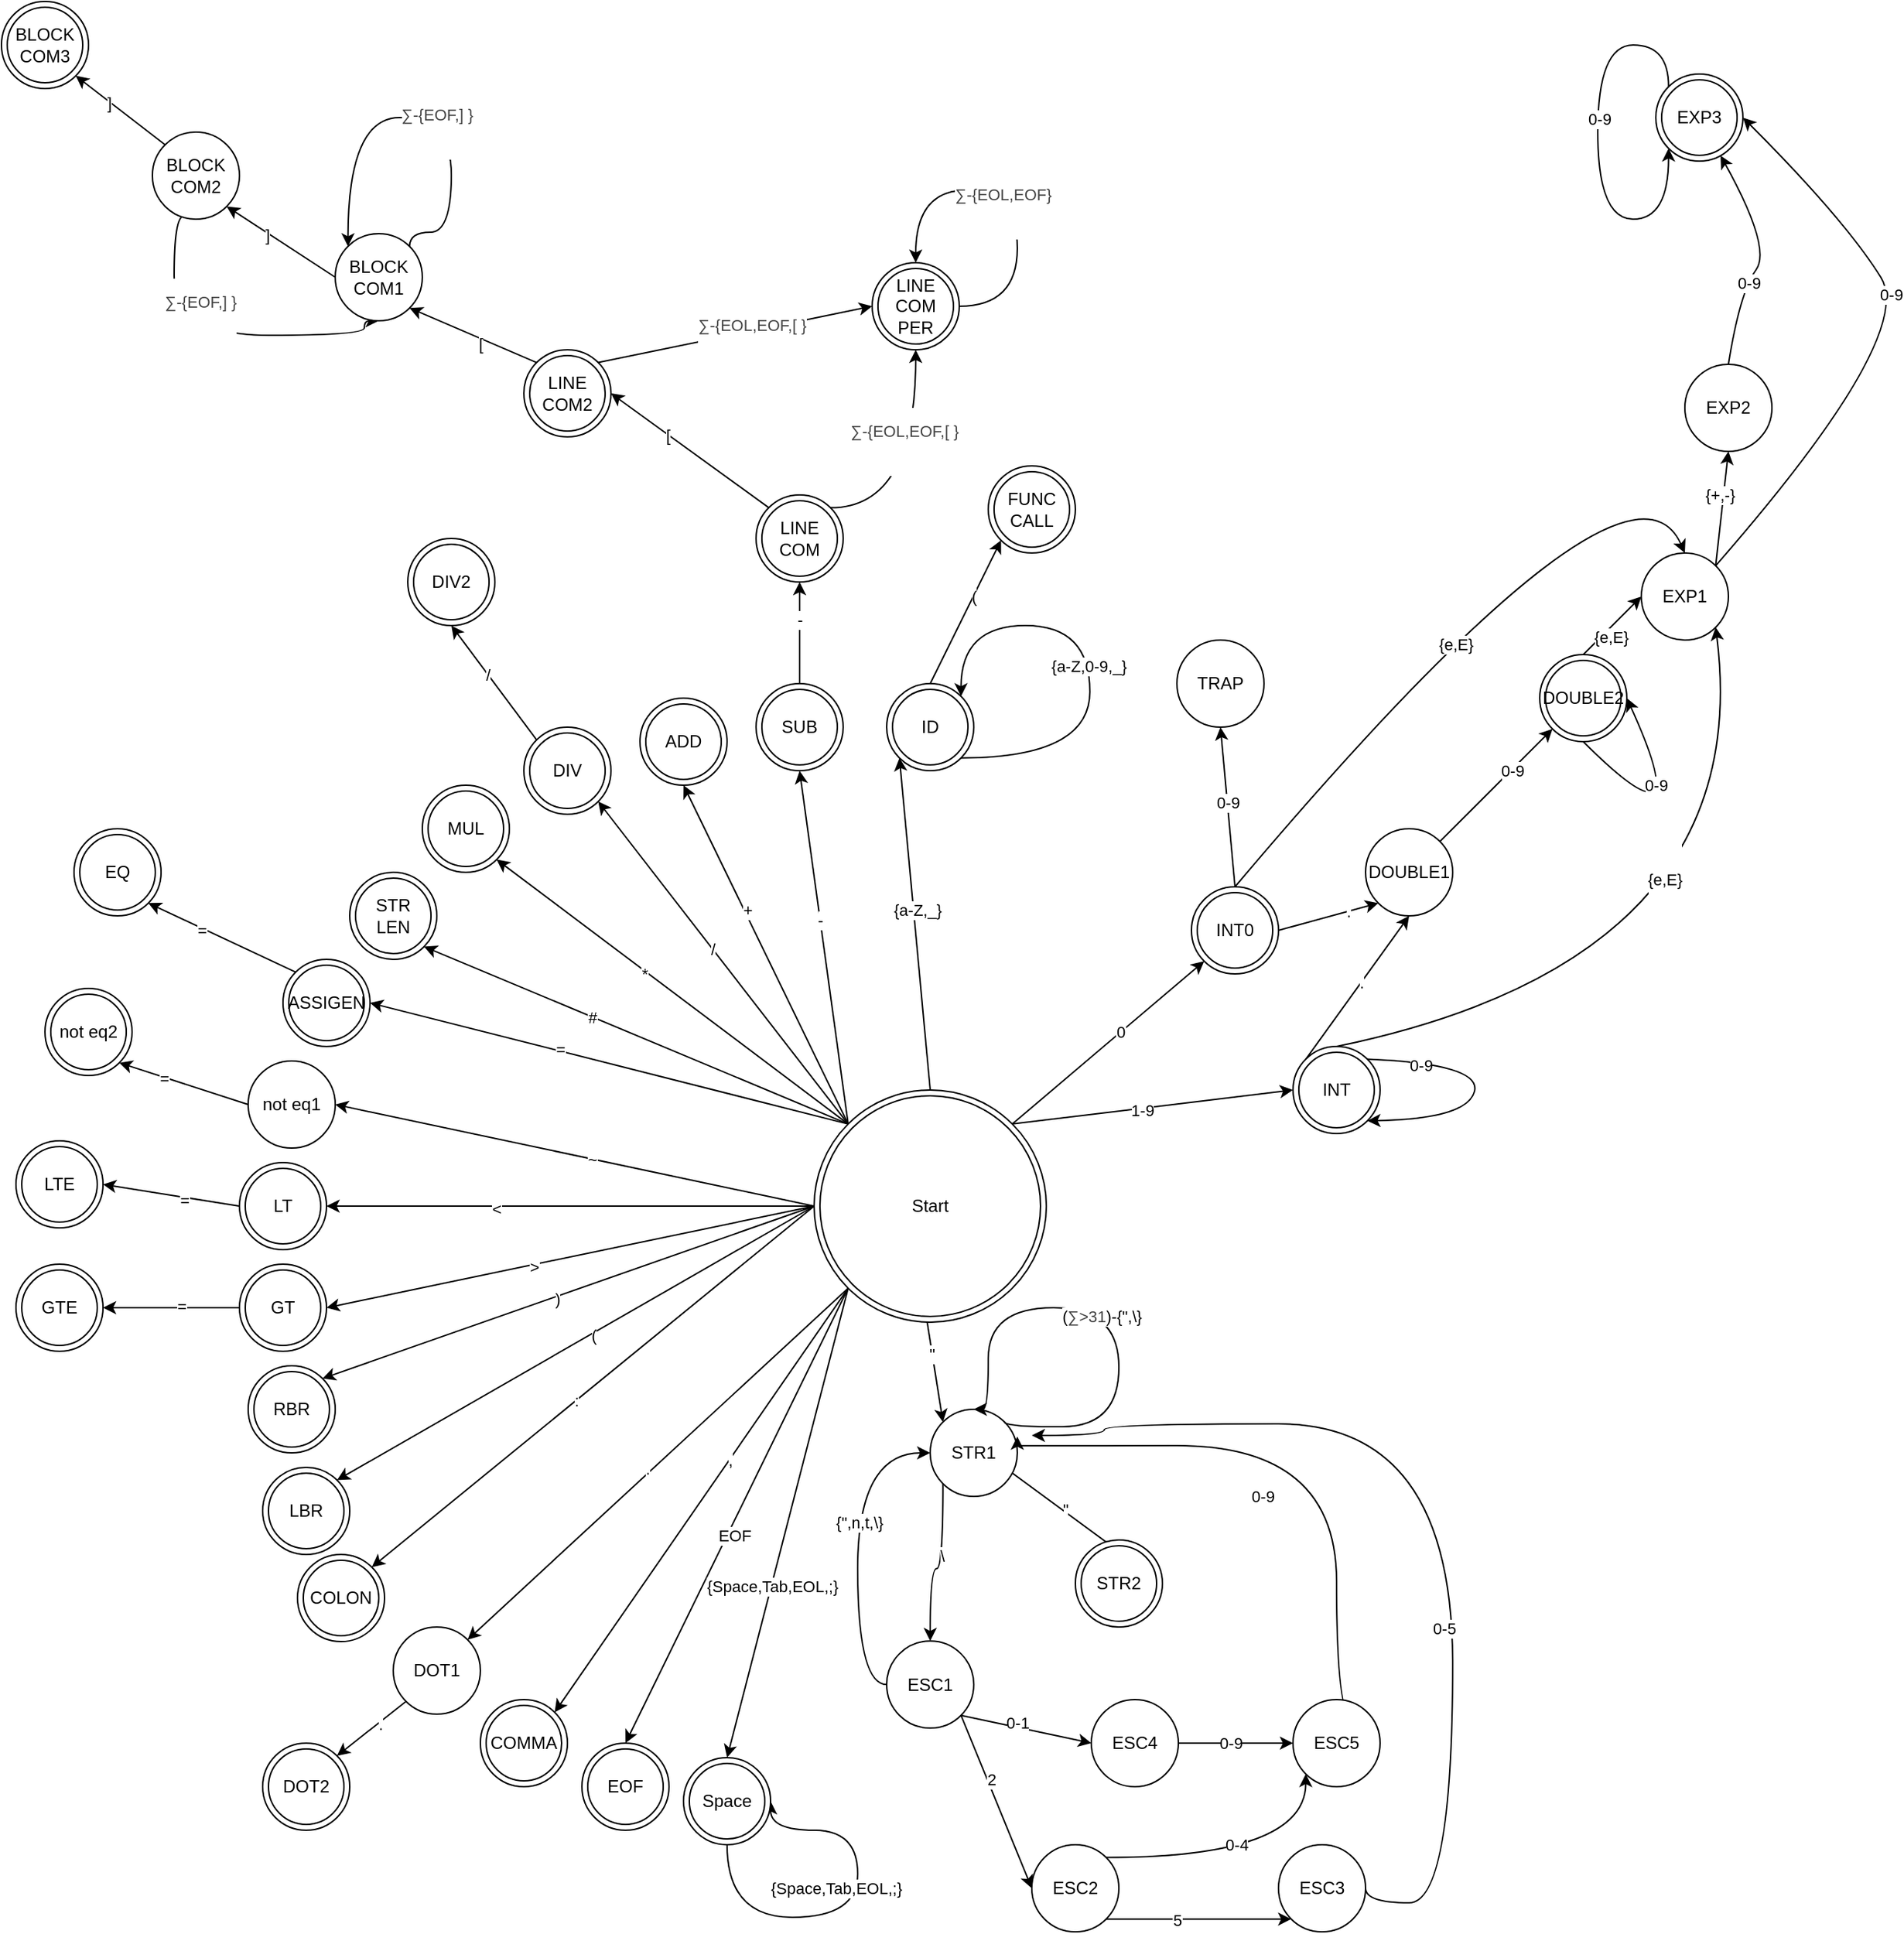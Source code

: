 <mxfile version="15.3.7" type="github">
  <diagram id="FxomKoe5t59FQyA47BVF" name="Page-1">
    <mxGraphModel dx="494" dy="1402" grid="1" gridSize="10" guides="1" tooltips="1" connect="1" arrows="1" fold="1" page="1" pageScale="1" pageWidth="827" pageHeight="1169" math="0" shadow="0">
      <root>
        <mxCell id="0" />
        <mxCell id="1" parent="0" />
        <mxCell id="e71BVfOYQuSD96jKvDS6-2" style="rounded=0;orthogonalLoop=1;jettySize=auto;html=1;exitX=0.5;exitY=0;exitDx=0;exitDy=0;entryX=0;entryY=1;entryDx=0;entryDy=0;" parent="1" source="jBU1OyLvSAGG9RMUmpyS-43" target="e71BVfOYQuSD96jKvDS6-1" edge="1">
          <mxGeometry relative="1" as="geometry" />
        </mxCell>
        <mxCell id="e71BVfOYQuSD96jKvDS6-3" value="{a-Z,_}" style="edgeLabel;html=1;align=center;verticalAlign=middle;resizable=0;points=[];" parent="e71BVfOYQuSD96jKvDS6-2" vertex="1" connectable="0">
          <mxGeometry x="0.086" y="-2" relative="1" as="geometry">
            <mxPoint as="offset" />
          </mxGeometry>
        </mxCell>
        <mxCell id="e71BVfOYQuSD96jKvDS6-8" style="rounded=0;orthogonalLoop=1;jettySize=auto;html=1;exitX=0;exitY=0;exitDx=0;exitDy=0;entryX=0.5;entryY=1;entryDx=0;entryDy=0;" parent="1" source="jBU1OyLvSAGG9RMUmpyS-43" target="e71BVfOYQuSD96jKvDS6-7" edge="1">
          <mxGeometry relative="1" as="geometry" />
        </mxCell>
        <mxCell id="e71BVfOYQuSD96jKvDS6-9" value="-" style="edgeLabel;html=1;align=center;verticalAlign=middle;resizable=0;points=[];" parent="e71BVfOYQuSD96jKvDS6-8" vertex="1" connectable="0">
          <mxGeometry x="0.151" relative="1" as="geometry">
            <mxPoint as="offset" />
          </mxGeometry>
        </mxCell>
        <mxCell id="e71BVfOYQuSD96jKvDS6-56" style="edgeStyle=none;rounded=0;orthogonalLoop=1;jettySize=auto;html=1;exitX=0;exitY=0;exitDx=0;exitDy=0;entryX=0.5;entryY=1;entryDx=0;entryDy=0;" parent="1" source="jBU1OyLvSAGG9RMUmpyS-43" target="e71BVfOYQuSD96jKvDS6-49" edge="1">
          <mxGeometry relative="1" as="geometry" />
        </mxCell>
        <mxCell id="e71BVfOYQuSD96jKvDS6-57" value="+" style="edgeLabel;html=1;align=center;verticalAlign=middle;resizable=0;points=[];" parent="e71BVfOYQuSD96jKvDS6-56" vertex="1" connectable="0">
          <mxGeometry x="0.256" y="-2" relative="1" as="geometry">
            <mxPoint as="offset" />
          </mxGeometry>
        </mxCell>
        <mxCell id="e71BVfOYQuSD96jKvDS6-58" style="edgeStyle=none;rounded=0;orthogonalLoop=1;jettySize=auto;html=1;exitX=0;exitY=0;exitDx=0;exitDy=0;entryX=1;entryY=1;entryDx=0;entryDy=0;" parent="1" source="jBU1OyLvSAGG9RMUmpyS-43" target="e71BVfOYQuSD96jKvDS6-50" edge="1">
          <mxGeometry relative="1" as="geometry" />
        </mxCell>
        <mxCell id="e71BVfOYQuSD96jKvDS6-59" value="/" style="edgeLabel;html=1;align=center;verticalAlign=middle;resizable=0;points=[];" parent="e71BVfOYQuSD96jKvDS6-58" vertex="1" connectable="0">
          <mxGeometry x="0.086" relative="1" as="geometry">
            <mxPoint as="offset" />
          </mxGeometry>
        </mxCell>
        <mxCell id="e71BVfOYQuSD96jKvDS6-60" style="edgeStyle=none;rounded=0;orthogonalLoop=1;jettySize=auto;html=1;exitX=0;exitY=0;exitDx=0;exitDy=0;entryX=1;entryY=1;entryDx=0;entryDy=0;" parent="1" source="jBU1OyLvSAGG9RMUmpyS-43" target="e71BVfOYQuSD96jKvDS6-51" edge="1">
          <mxGeometry relative="1" as="geometry" />
        </mxCell>
        <mxCell id="e71BVfOYQuSD96jKvDS6-61" value="*" style="edgeLabel;html=1;align=center;verticalAlign=middle;resizable=0;points=[];" parent="e71BVfOYQuSD96jKvDS6-60" vertex="1" connectable="0">
          <mxGeometry x="0.151" y="2" relative="1" as="geometry">
            <mxPoint as="offset" />
          </mxGeometry>
        </mxCell>
        <mxCell id="e71BVfOYQuSD96jKvDS6-62" style="edgeStyle=none;rounded=0;orthogonalLoop=1;jettySize=auto;html=1;exitX=0;exitY=0;exitDx=0;exitDy=0;entryX=1;entryY=1;entryDx=0;entryDy=0;" parent="1" source="jBU1OyLvSAGG9RMUmpyS-43" target="e71BVfOYQuSD96jKvDS6-52" edge="1">
          <mxGeometry relative="1" as="geometry" />
        </mxCell>
        <mxCell id="e71BVfOYQuSD96jKvDS6-65" value="&lt;span style=&quot;color: rgba(0 , 0 , 0 , 0) ; font-family: monospace ; font-size: 0px ; background-color: rgb(248 , 249 , 250)&quot;&gt;%3CmxGraphModel%3E%3Croot%3E%3CmxCell%20id%3D%220%22%2F%3E%3CmxCell%20id%3D%221%22%20parent%3D%220%22%2F%3E%3CmxCell%20id%3D%222%22%20value%3D%22ASSIGEN%22%20style%3D%22ellipse%3Bshape%3DdoubleEllipse%3BwhiteSpace%3Dwrap%3Bhtml%3D1%3B%22%20vertex%3D%221%22%20parent%3D%221%22%3E%3CmxGeometry%20x%3D%22384%22%20y%3D%22430%22%20width%3D%2260%22%20height%3D%2260%22%20as%3D%22geometry%22%2F%3E%3C%2FmxCell%3E%3C%2Froot%3E%3C%2FmxGraphModel%3E&lt;/span&gt;" style="edgeLabel;html=1;align=center;verticalAlign=middle;resizable=0;points=[];" parent="e71BVfOYQuSD96jKvDS6-62" vertex="1" connectable="0">
          <mxGeometry x="0.112" y="1" relative="1" as="geometry">
            <mxPoint as="offset" />
          </mxGeometry>
        </mxCell>
        <mxCell id="e71BVfOYQuSD96jKvDS6-66" value="#" style="edgeLabel;html=1;align=center;verticalAlign=middle;resizable=0;points=[];" parent="e71BVfOYQuSD96jKvDS6-62" vertex="1" connectable="0">
          <mxGeometry x="0.207" relative="1" as="geometry">
            <mxPoint as="offset" />
          </mxGeometry>
        </mxCell>
        <mxCell id="e71BVfOYQuSD96jKvDS6-67" style="edgeStyle=none;rounded=0;orthogonalLoop=1;jettySize=auto;html=1;exitX=0;exitY=0;exitDx=0;exitDy=0;entryX=1;entryY=0.5;entryDx=0;entryDy=0;" parent="1" source="jBU1OyLvSAGG9RMUmpyS-43" target="e71BVfOYQuSD96jKvDS6-53" edge="1">
          <mxGeometry relative="1" as="geometry" />
        </mxCell>
        <mxCell id="e71BVfOYQuSD96jKvDS6-68" value="=" style="edgeLabel;html=1;align=center;verticalAlign=middle;resizable=0;points=[];" parent="e71BVfOYQuSD96jKvDS6-67" vertex="1" connectable="0">
          <mxGeometry x="0.207" y="-1" relative="1" as="geometry">
            <mxPoint as="offset" />
          </mxGeometry>
        </mxCell>
        <mxCell id="e71BVfOYQuSD96jKvDS6-73" style="edgeStyle=none;rounded=0;orthogonalLoop=1;jettySize=auto;html=1;exitX=0;exitY=0.5;exitDx=0;exitDy=0;entryX=1;entryY=0.5;entryDx=0;entryDy=0;" parent="1" source="jBU1OyLvSAGG9RMUmpyS-43" target="e71BVfOYQuSD96jKvDS6-72" edge="1">
          <mxGeometry relative="1" as="geometry" />
        </mxCell>
        <mxCell id="e71BVfOYQuSD96jKvDS6-78" value="~" style="edgeLabel;html=1;align=center;verticalAlign=middle;resizable=0;points=[];" parent="e71BVfOYQuSD96jKvDS6-73" vertex="1" connectable="0">
          <mxGeometry x="-0.069" relative="1" as="geometry">
            <mxPoint as="offset" />
          </mxGeometry>
        </mxCell>
        <mxCell id="e71BVfOYQuSD96jKvDS6-80" style="edgeStyle=none;rounded=0;orthogonalLoop=1;jettySize=auto;html=1;exitX=0;exitY=0.5;exitDx=0;exitDy=0;entryX=1;entryY=0.5;entryDx=0;entryDy=0;" parent="1" source="jBU1OyLvSAGG9RMUmpyS-43" target="e71BVfOYQuSD96jKvDS6-79" edge="1">
          <mxGeometry relative="1" as="geometry" />
        </mxCell>
        <mxCell id="e71BVfOYQuSD96jKvDS6-81" value="&amp;lt;" style="edgeLabel;html=1;align=center;verticalAlign=middle;resizable=0;points=[];" parent="e71BVfOYQuSD96jKvDS6-80" vertex="1" connectable="0">
          <mxGeometry x="0.305" y="2" relative="1" as="geometry">
            <mxPoint as="offset" />
          </mxGeometry>
        </mxCell>
        <mxCell id="e71BVfOYQuSD96jKvDS6-83" style="edgeStyle=none;rounded=0;orthogonalLoop=1;jettySize=auto;html=1;exitX=0;exitY=0.5;exitDx=0;exitDy=0;entryX=1;entryY=0.5;entryDx=0;entryDy=0;" parent="1" source="jBU1OyLvSAGG9RMUmpyS-43" target="e71BVfOYQuSD96jKvDS6-82" edge="1">
          <mxGeometry relative="1" as="geometry" />
        </mxCell>
        <mxCell id="e71BVfOYQuSD96jKvDS6-84" value="&amp;gt;" style="edgeLabel;html=1;align=center;verticalAlign=middle;resizable=0;points=[];" parent="e71BVfOYQuSD96jKvDS6-83" vertex="1" connectable="0">
          <mxGeometry x="0.15" y="1" relative="1" as="geometry">
            <mxPoint as="offset" />
          </mxGeometry>
        </mxCell>
        <mxCell id="e71BVfOYQuSD96jKvDS6-100" style="edgeStyle=none;rounded=0;orthogonalLoop=1;jettySize=auto;html=1;exitX=0;exitY=0.5;exitDx=0;exitDy=0;entryX=1;entryY=0;entryDx=0;entryDy=0;" parent="1" source="jBU1OyLvSAGG9RMUmpyS-43" target="e71BVfOYQuSD96jKvDS6-97" edge="1">
          <mxGeometry relative="1" as="geometry" />
        </mxCell>
        <mxCell id="e71BVfOYQuSD96jKvDS6-101" value=")" style="edgeLabel;html=1;align=center;verticalAlign=middle;resizable=0;points=[];" parent="e71BVfOYQuSD96jKvDS6-100" vertex="1" connectable="0">
          <mxGeometry x="0.049" y="1" relative="1" as="geometry">
            <mxPoint as="offset" />
          </mxGeometry>
        </mxCell>
        <mxCell id="e71BVfOYQuSD96jKvDS6-102" style="edgeStyle=none;rounded=0;orthogonalLoop=1;jettySize=auto;html=1;exitX=0;exitY=0.5;exitDx=0;exitDy=0;entryX=1;entryY=0;entryDx=0;entryDy=0;" parent="1" source="jBU1OyLvSAGG9RMUmpyS-43" target="e71BVfOYQuSD96jKvDS6-96" edge="1">
          <mxGeometry relative="1" as="geometry" />
        </mxCell>
        <mxCell id="e71BVfOYQuSD96jKvDS6-103" value="(" style="edgeLabel;html=1;align=center;verticalAlign=middle;resizable=0;points=[];" parent="e71BVfOYQuSD96jKvDS6-102" vertex="1" connectable="0">
          <mxGeometry x="-0.072" y="1" relative="1" as="geometry">
            <mxPoint as="offset" />
          </mxGeometry>
        </mxCell>
        <mxCell id="e71BVfOYQuSD96jKvDS6-110" style="edgeStyle=none;rounded=0;orthogonalLoop=1;jettySize=auto;html=1;exitX=0;exitY=0.5;exitDx=0;exitDy=0;entryX=1;entryY=0;entryDx=0;entryDy=0;" parent="1" source="jBU1OyLvSAGG9RMUmpyS-43" target="e71BVfOYQuSD96jKvDS6-109" edge="1">
          <mxGeometry relative="1" as="geometry" />
        </mxCell>
        <mxCell id="e71BVfOYQuSD96jKvDS6-111" value=":" style="edgeLabel;html=1;align=center;verticalAlign=middle;resizable=0;points=[];" parent="e71BVfOYQuSD96jKvDS6-110" vertex="1" connectable="0">
          <mxGeometry x="0.074" relative="1" as="geometry">
            <mxPoint as="offset" />
          </mxGeometry>
        </mxCell>
        <mxCell id="e71BVfOYQuSD96jKvDS6-113" style="edgeStyle=none;rounded=0;orthogonalLoop=1;jettySize=auto;html=1;exitX=0;exitY=1;exitDx=0;exitDy=0;entryX=1;entryY=0;entryDx=0;entryDy=0;" parent="1" source="jBU1OyLvSAGG9RMUmpyS-43" target="e71BVfOYQuSD96jKvDS6-112" edge="1">
          <mxGeometry relative="1" as="geometry" />
        </mxCell>
        <mxCell id="e71BVfOYQuSD96jKvDS6-114" value="," style="edgeLabel;html=1;align=center;verticalAlign=middle;resizable=0;points=[];" parent="e71BVfOYQuSD96jKvDS6-113" vertex="1" connectable="0">
          <mxGeometry x="-0.191" relative="1" as="geometry">
            <mxPoint as="offset" />
          </mxGeometry>
        </mxCell>
        <mxCell id="e71BVfOYQuSD96jKvDS6-118" style="edgeStyle=none;rounded=0;orthogonalLoop=1;jettySize=auto;html=1;exitX=0;exitY=1;exitDx=0;exitDy=0;entryX=0.5;entryY=0;entryDx=0;entryDy=0;" parent="1" source="jBU1OyLvSAGG9RMUmpyS-43" target="e71BVfOYQuSD96jKvDS6-116" edge="1">
          <mxGeometry relative="1" as="geometry" />
        </mxCell>
        <mxCell id="e71BVfOYQuSD96jKvDS6-120" value="EOF" style="edgeLabel;html=1;align=center;verticalAlign=middle;resizable=0;points=[];" parent="e71BVfOYQuSD96jKvDS6-118" vertex="1" connectable="0">
          <mxGeometry x="0.072" y="4" relative="1" as="geometry">
            <mxPoint as="offset" />
          </mxGeometry>
        </mxCell>
        <mxCell id="e71BVfOYQuSD96jKvDS6-124" style="edgeStyle=none;rounded=0;orthogonalLoop=1;jettySize=auto;html=1;exitX=0;exitY=1;exitDx=0;exitDy=0;entryX=0.5;entryY=0;entryDx=0;entryDy=0;" parent="1" source="jBU1OyLvSAGG9RMUmpyS-43" target="e71BVfOYQuSD96jKvDS6-123" edge="1">
          <mxGeometry relative="1" as="geometry" />
        </mxCell>
        <mxCell id="e71BVfOYQuSD96jKvDS6-126" value="{Space,Tab,EOL,;}" style="edgeLabel;html=1;align=center;verticalAlign=middle;resizable=0;points=[];" parent="e71BVfOYQuSD96jKvDS6-124" vertex="1" connectable="0">
          <mxGeometry x="0.266" relative="1" as="geometry">
            <mxPoint as="offset" />
          </mxGeometry>
        </mxCell>
        <mxCell id="e71BVfOYQuSD96jKvDS6-146" style="edgeStyle=none;rounded=0;orthogonalLoop=1;jettySize=auto;html=1;exitX=0.483;exitY=0.975;exitDx=0;exitDy=0;entryX=0;entryY=0;entryDx=0;entryDy=0;exitPerimeter=0;" parent="1" source="jBU1OyLvSAGG9RMUmpyS-43" target="e71BVfOYQuSD96jKvDS6-133" edge="1">
          <mxGeometry relative="1" as="geometry" />
        </mxCell>
        <mxCell id="e71BVfOYQuSD96jKvDS6-147" value="&quot;" style="edgeLabel;html=1;align=center;verticalAlign=middle;resizable=0;points=[];" parent="e71BVfOYQuSD96jKvDS6-146" vertex="1" connectable="0">
          <mxGeometry x="-0.289" y="-1" relative="1" as="geometry">
            <mxPoint as="offset" />
          </mxGeometry>
        </mxCell>
        <mxCell id="e71BVfOYQuSD96jKvDS6-240" style="rounded=0;orthogonalLoop=1;jettySize=auto;html=1;exitX=1;exitY=0;exitDx=0;exitDy=0;entryX=0;entryY=1;entryDx=0;entryDy=0;" parent="1" source="jBU1OyLvSAGG9RMUmpyS-43" target="e71BVfOYQuSD96jKvDS6-236" edge="1">
          <mxGeometry relative="1" as="geometry" />
        </mxCell>
        <mxCell id="e71BVfOYQuSD96jKvDS6-241" value="0" style="edgeLabel;html=1;align=center;verticalAlign=middle;resizable=0;points=[];" parent="e71BVfOYQuSD96jKvDS6-240" vertex="1" connectable="0">
          <mxGeometry x="0.036" y="-22" relative="1" as="geometry">
            <mxPoint x="-9" y="-22" as="offset" />
          </mxGeometry>
        </mxCell>
        <mxCell id="e71BVfOYQuSD96jKvDS6-242" style="rounded=0;orthogonalLoop=1;jettySize=auto;html=1;exitX=1;exitY=0;exitDx=0;exitDy=0;entryX=0;entryY=0.5;entryDx=0;entryDy=0;" parent="1" source="jBU1OyLvSAGG9RMUmpyS-43" target="e71BVfOYQuSD96jKvDS6-210" edge="1">
          <mxGeometry relative="1" as="geometry" />
        </mxCell>
        <mxCell id="e71BVfOYQuSD96jKvDS6-243" value="1-9" style="edgeLabel;html=1;align=center;verticalAlign=middle;resizable=0;points=[];" parent="e71BVfOYQuSD96jKvDS6-242" vertex="1" connectable="0">
          <mxGeometry x="-0.081" y="-1" relative="1" as="geometry">
            <mxPoint as="offset" />
          </mxGeometry>
        </mxCell>
        <mxCell id="kAHXj2-7gjL9WCIgrVYt-5" style="rounded=0;orthogonalLoop=1;jettySize=auto;html=1;exitX=0;exitY=1;exitDx=0;exitDy=0;entryX=1;entryY=0;entryDx=0;entryDy=0;" parent="1" source="jBU1OyLvSAGG9RMUmpyS-43" target="kAHXj2-7gjL9WCIgrVYt-4" edge="1">
          <mxGeometry relative="1" as="geometry" />
        </mxCell>
        <mxCell id="kAHXj2-7gjL9WCIgrVYt-7" value="." style="edgeLabel;html=1;align=center;verticalAlign=middle;resizable=0;points=[];" parent="kAHXj2-7gjL9WCIgrVYt-5" vertex="1" connectable="0">
          <mxGeometry x="0.039" y="-2" relative="1" as="geometry">
            <mxPoint x="-1" as="offset" />
          </mxGeometry>
        </mxCell>
        <mxCell id="jBU1OyLvSAGG9RMUmpyS-43" value="Start" style="ellipse;shape=doubleEllipse;whiteSpace=wrap;html=1;" parent="1" vertex="1">
          <mxGeometry x="750" y="520" width="160" height="160" as="geometry" />
        </mxCell>
        <mxCell id="hvZpo-jn7CI7MVkwTZWX-2" style="rounded=0;orthogonalLoop=1;jettySize=auto;html=1;exitX=0.5;exitY=0;exitDx=0;exitDy=0;entryX=0;entryY=1;entryDx=0;entryDy=0;" edge="1" parent="1" source="e71BVfOYQuSD96jKvDS6-1" target="hvZpo-jn7CI7MVkwTZWX-1">
          <mxGeometry relative="1" as="geometry" />
        </mxCell>
        <mxCell id="hvZpo-jn7CI7MVkwTZWX-3" value="(" style="edgeLabel;html=1;align=center;verticalAlign=middle;resizable=0;points=[];" vertex="1" connectable="0" parent="hvZpo-jn7CI7MVkwTZWX-2">
          <mxGeometry x="0.259" y="4" relative="1" as="geometry">
            <mxPoint x="3" y="4" as="offset" />
          </mxGeometry>
        </mxCell>
        <mxCell id="e71BVfOYQuSD96jKvDS6-1" value="ID" style="ellipse;shape=doubleEllipse;whiteSpace=wrap;html=1;" parent="1" vertex="1">
          <mxGeometry x="800" y="240" width="60" height="60" as="geometry" />
        </mxCell>
        <mxCell id="e71BVfOYQuSD96jKvDS6-4" style="edgeStyle=orthogonalEdgeStyle;rounded=0;orthogonalLoop=1;jettySize=auto;html=1;exitX=1;exitY=1;exitDx=0;exitDy=0;entryX=1;entryY=0;entryDx=0;entryDy=0;curved=1;" parent="1" source="e71BVfOYQuSD96jKvDS6-1" target="e71BVfOYQuSD96jKvDS6-1" edge="1">
          <mxGeometry relative="1" as="geometry">
            <Array as="points">
              <mxPoint x="940" y="291" />
              <mxPoint x="940" y="200" />
              <mxPoint x="851" y="200" />
            </Array>
          </mxGeometry>
        </mxCell>
        <mxCell id="e71BVfOYQuSD96jKvDS6-5" value="{a-Z,0-9,_}" style="edgeLabel;html=1;align=center;verticalAlign=middle;resizable=0;points=[];" parent="e71BVfOYQuSD96jKvDS6-4" vertex="1" connectable="0">
          <mxGeometry x="0.075" y="1" relative="1" as="geometry">
            <mxPoint y="18" as="offset" />
          </mxGeometry>
        </mxCell>
        <mxCell id="e71BVfOYQuSD96jKvDS6-11" style="edgeStyle=none;rounded=0;orthogonalLoop=1;jettySize=auto;html=1;exitX=0.5;exitY=0;exitDx=0;exitDy=0;entryX=0.5;entryY=1;entryDx=0;entryDy=0;" parent="1" source="e71BVfOYQuSD96jKvDS6-7" target="e71BVfOYQuSD96jKvDS6-10" edge="1">
          <mxGeometry relative="1" as="geometry" />
        </mxCell>
        <mxCell id="e71BVfOYQuSD96jKvDS6-14" value="-" style="edgeLabel;html=1;align=center;verticalAlign=middle;resizable=0;points=[];" parent="e71BVfOYQuSD96jKvDS6-11" vertex="1" connectable="0">
          <mxGeometry x="0.255" relative="1" as="geometry">
            <mxPoint as="offset" />
          </mxGeometry>
        </mxCell>
        <mxCell id="e71BVfOYQuSD96jKvDS6-7" value="SUB" style="ellipse;shape=doubleEllipse;whiteSpace=wrap;html=1;" parent="1" vertex="1">
          <mxGeometry x="710" y="240" width="60" height="60" as="geometry" />
        </mxCell>
        <mxCell id="e71BVfOYQuSD96jKvDS6-18" style="rounded=0;orthogonalLoop=1;jettySize=auto;html=1;exitX=0;exitY=0;exitDx=0;exitDy=0;entryX=1;entryY=0.5;entryDx=0;entryDy=0;" parent="1" source="e71BVfOYQuSD96jKvDS6-10" target="e71BVfOYQuSD96jKvDS6-17" edge="1">
          <mxGeometry relative="1" as="geometry" />
        </mxCell>
        <mxCell id="e71BVfOYQuSD96jKvDS6-19" value="[" style="edgeLabel;html=1;align=center;verticalAlign=middle;resizable=0;points=[];" parent="e71BVfOYQuSD96jKvDS6-18" vertex="1" connectable="0">
          <mxGeometry x="0.277" relative="1" as="geometry">
            <mxPoint as="offset" />
          </mxGeometry>
        </mxCell>
        <mxCell id="e71BVfOYQuSD96jKvDS6-23" style="edgeStyle=orthogonalEdgeStyle;curved=1;rounded=0;orthogonalLoop=1;jettySize=auto;html=1;exitX=1;exitY=0;exitDx=0;exitDy=0;entryX=0.5;entryY=1;entryDx=0;entryDy=0;" parent="1" source="e71BVfOYQuSD96jKvDS6-10" target="e71BVfOYQuSD96jKvDS6-22" edge="1">
          <mxGeometry relative="1" as="geometry" />
        </mxCell>
        <mxCell id="e71BVfOYQuSD96jKvDS6-24" value="&lt;h1 class=&quot;entry-title&quot; style=&quot;margin: 0px 0px 20px ; padding: 0px ; border: 0px ; vertical-align: baseline ; clear: both ; line-height: 1.2 ; font-weight: normal ; color: rgb(68 , 68 , 68) ; font-family: &amp;#34;ubuntu&amp;#34; , &amp;#34;helvetica&amp;#34; , &amp;#34;arial&amp;#34; , sans-serif&quot;&gt;&lt;font style=&quot;font-size: 11px&quot;&gt;∑&lt;/font&gt;&lt;font style=&quot;font-size: 11px&quot;&gt;-{EOL,EOF,[ }&lt;/font&gt;&lt;/h1&gt;" style="edgeLabel;html=1;align=center;verticalAlign=middle;resizable=0;points=[];" parent="e71BVfOYQuSD96jKvDS6-23" vertex="1" connectable="0">
          <mxGeometry x="0.253" y="8" relative="1" as="geometry">
            <mxPoint as="offset" />
          </mxGeometry>
        </mxCell>
        <mxCell id="e71BVfOYQuSD96jKvDS6-10" value="LINE COM" style="ellipse;shape=doubleEllipse;whiteSpace=wrap;html=1;" parent="1" vertex="1">
          <mxGeometry x="710" y="110" width="60" height="60" as="geometry" />
        </mxCell>
        <mxCell id="e71BVfOYQuSD96jKvDS6-25" style="rounded=0;orthogonalLoop=1;jettySize=auto;html=1;exitX=1;exitY=0;exitDx=0;exitDy=0;entryX=0;entryY=0.5;entryDx=0;entryDy=0;" parent="1" source="e71BVfOYQuSD96jKvDS6-17" target="e71BVfOYQuSD96jKvDS6-22" edge="1">
          <mxGeometry relative="1" as="geometry" />
        </mxCell>
        <mxCell id="e71BVfOYQuSD96jKvDS6-26" value="&lt;h1 class=&quot;entry-title&quot; style=&quot;margin: 0px 0px 20px ; padding: 0px ; border: 0px ; vertical-align: baseline ; clear: both ; line-height: 1.2 ; font-weight: normal ; color: rgb(68 , 68 , 68) ; font-family: &amp;#34;ubuntu&amp;#34; , &amp;#34;helvetica&amp;#34; , &amp;#34;arial&amp;#34; , sans-serif&quot;&gt;&lt;font style=&quot;font-size: 11px&quot;&gt;∑&lt;/font&gt;&lt;font style=&quot;font-size: 11px&quot;&gt;-{EOL,EOF,[ }&lt;/font&gt;&lt;/h1&gt;" style="edgeLabel;html=1;align=center;verticalAlign=middle;resizable=0;points=[];" parent="e71BVfOYQuSD96jKvDS6-25" vertex="1" connectable="0">
          <mxGeometry x="0.108" y="-3" relative="1" as="geometry">
            <mxPoint as="offset" />
          </mxGeometry>
        </mxCell>
        <mxCell id="e71BVfOYQuSD96jKvDS6-28" style="edgeStyle=none;rounded=0;orthogonalLoop=1;jettySize=auto;html=1;exitX=0;exitY=0;exitDx=0;exitDy=0;entryX=1;entryY=1;entryDx=0;entryDy=0;" parent="1" source="e71BVfOYQuSD96jKvDS6-17" target="UV5aUljPE8pSsq1cNO7C-2" edge="1">
          <mxGeometry relative="1" as="geometry">
            <mxPoint x="471.213" y="-28.787" as="targetPoint" />
          </mxGeometry>
        </mxCell>
        <mxCell id="e71BVfOYQuSD96jKvDS6-29" value="[" style="edgeLabel;html=1;align=center;verticalAlign=middle;resizable=0;points=[];" parent="e71BVfOYQuSD96jKvDS6-28" vertex="1" connectable="0">
          <mxGeometry x="0.23" y="-2" relative="1" as="geometry">
            <mxPoint x="14" y="12" as="offset" />
          </mxGeometry>
        </mxCell>
        <mxCell id="e71BVfOYQuSD96jKvDS6-17" value="LINE COM2" style="ellipse;shape=doubleEllipse;whiteSpace=wrap;html=1;" parent="1" vertex="1">
          <mxGeometry x="550" y="10" width="60" height="60" as="geometry" />
        </mxCell>
        <mxCell id="e71BVfOYQuSD96jKvDS6-22" value="LINE COM PER" style="ellipse;shape=doubleEllipse;whiteSpace=wrap;html=1;" parent="1" vertex="1">
          <mxGeometry x="790" y="-50" width="60" height="60" as="geometry" />
        </mxCell>
        <mxCell id="e71BVfOYQuSD96jKvDS6-38" style="rounded=0;orthogonalLoop=1;jettySize=auto;html=1;exitX=0;exitY=0.5;exitDx=0;exitDy=0;entryX=1;entryY=1;entryDx=0;entryDy=0;" parent="1" source="UV5aUljPE8pSsq1cNO7C-2" target="qqY-eNgAUB37blF3k9b--1" edge="1">
          <mxGeometry relative="1" as="geometry">
            <mxPoint x="420" y="-50" as="sourcePoint" />
            <mxPoint x="351.213" y="-88.787" as="targetPoint" />
          </mxGeometry>
        </mxCell>
        <mxCell id="e71BVfOYQuSD96jKvDS6-45" value="]" style="edgeLabel;html=1;align=center;verticalAlign=middle;resizable=0;points=[];" parent="e71BVfOYQuSD96jKvDS6-38" vertex="1" connectable="0">
          <mxGeometry x="0.244" y="1" relative="1" as="geometry">
            <mxPoint as="offset" />
          </mxGeometry>
        </mxCell>
        <mxCell id="e71BVfOYQuSD96jKvDS6-30" style="edgeStyle=orthogonalEdgeStyle;rounded=0;orthogonalLoop=1;jettySize=auto;html=1;exitX=1;exitY=0.5;exitDx=0;exitDy=0;entryX=0.5;entryY=0;entryDx=0;entryDy=0;curved=1;" parent="1" source="e71BVfOYQuSD96jKvDS6-22" target="e71BVfOYQuSD96jKvDS6-22" edge="1">
          <mxGeometry relative="1" as="geometry">
            <Array as="points">
              <mxPoint x="890" y="-20" />
              <mxPoint x="890" y="-100" />
              <mxPoint x="820" y="-100" />
            </Array>
          </mxGeometry>
        </mxCell>
        <mxCell id="e71BVfOYQuSD96jKvDS6-32" value="&lt;span style=&quot;color: rgba(0 , 0 , 0 , 0) ; font-family: monospace ; font-size: 0px ; background-color: rgb(248 , 249 , 250)&quot;&gt;%3CmxGraphModel%3E%3Croot%3E%3CmxCell%20id%3D%220%22%2F%3E%3CmxCell%20id%3D%221%22%20parent%3D%220%22%2F%3E%3CmxCell%20id%3D%222%22%20value%3D%22line%20coment2%22%20style%3D%22ellipse%3Bshape%3DdoubleEllipse%3BwhiteSpace%3Dwrap%3Bhtml%3D1%3B%22%20vertex%3D%221%22%20parent%3D%221%22%3E%3CmxGeometry%20x%3D%22550%22%20y%3D%2210%22%20width%3D%2260%22%20height%3D%2260%22%20as%3D%22geometry%22%2F%3E%3C%2FmxCell%3E%3C%2Froot%3E%3C%2FmxGraphModel%3E&lt;/span&gt;" style="edgeLabel;html=1;align=center;verticalAlign=middle;resizable=0;points=[];" parent="e71BVfOYQuSD96jKvDS6-30" vertex="1" connectable="0">
          <mxGeometry x="0.11" y="6" relative="1" as="geometry">
            <mxPoint as="offset" />
          </mxGeometry>
        </mxCell>
        <mxCell id="e71BVfOYQuSD96jKvDS6-33" value="&lt;h1 class=&quot;entry-title&quot; style=&quot;margin: 0px 0px 20px ; padding: 0px ; border: 0px ; vertical-align: baseline ; clear: both ; line-height: 1.2 ; font-weight: normal ; color: rgb(68 , 68 , 68) ; font-family: &amp;#34;ubuntu&amp;#34; , &amp;#34;helvetica&amp;#34; , &amp;#34;arial&amp;#34; , sans-serif&quot;&gt;&lt;font style=&quot;font-size: 11px&quot;&gt;∑&lt;/font&gt;&lt;font style=&quot;font-size: 11px&quot;&gt;-{EOL,EOF}&lt;/font&gt;&lt;/h1&gt;" style="edgeLabel;html=1;align=center;verticalAlign=middle;resizable=0;points=[];" parent="e71BVfOYQuSD96jKvDS6-30" vertex="1" connectable="0">
          <mxGeometry x="0.178" y="2" relative="1" as="geometry">
            <mxPoint x="11" y="8" as="offset" />
          </mxGeometry>
        </mxCell>
        <mxCell id="e71BVfOYQuSD96jKvDS6-34" style="edgeStyle=orthogonalEdgeStyle;curved=1;rounded=0;orthogonalLoop=1;jettySize=auto;html=1;exitX=1;exitY=0;exitDx=0;exitDy=0;entryX=0;entryY=0;entryDx=0;entryDy=0;" parent="1" source="UV5aUljPE8pSsq1cNO7C-2" target="UV5aUljPE8pSsq1cNO7C-2" edge="1">
          <mxGeometry relative="1" as="geometry">
            <Array as="points">
              <mxPoint x="471" y="-71" />
              <mxPoint x="500" y="-71" />
              <mxPoint x="500" y="-150" />
              <mxPoint x="429" y="-150" />
            </Array>
            <mxPoint x="471.213" y="-71.213" as="sourcePoint" />
            <mxPoint x="428.787" y="-71.213" as="targetPoint" />
          </mxGeometry>
        </mxCell>
        <mxCell id="e71BVfOYQuSD96jKvDS6-35" value="&lt;h1 class=&quot;entry-title&quot; style=&quot;margin: 0px 0px 20px ; padding: 0px ; border: 0px ; vertical-align: baseline ; clear: both ; line-height: 1.2 ; font-weight: normal ; color: rgb(68 , 68 , 68) ; font-family: &amp;#34;ubuntu&amp;#34; , &amp;#34;helvetica&amp;#34; , &amp;#34;arial&amp;#34; , sans-serif&quot;&gt;&lt;font style=&quot;font-size: 11px&quot;&gt;∑&lt;/font&gt;&lt;font style=&quot;font-size: 11px&quot;&gt;-{EOF,] }&lt;/font&gt;&lt;/h1&gt;" style="edgeLabel;html=1;align=center;verticalAlign=middle;resizable=0;points=[];" parent="e71BVfOYQuSD96jKvDS6-34" vertex="1" connectable="0">
          <mxGeometry x="-0.082" y="5" relative="1" as="geometry">
            <mxPoint as="offset" />
          </mxGeometry>
        </mxCell>
        <mxCell id="e71BVfOYQuSD96jKvDS6-41" style="edgeStyle=orthogonalEdgeStyle;curved=1;rounded=0;orthogonalLoop=1;jettySize=auto;html=1;exitX=0.36;exitY=0.967;exitDx=0;exitDy=0;entryX=0.5;entryY=1;entryDx=0;entryDy=0;exitPerimeter=0;" parent="1" source="qqY-eNgAUB37blF3k9b--1" target="UV5aUljPE8pSsq1cNO7C-2" edge="1">
          <mxGeometry relative="1" as="geometry">
            <Array as="points">
              <mxPoint x="309" y="-82" />
              <mxPoint x="309" />
              <mxPoint x="440" />
              <mxPoint x="440" y="-10" />
            </Array>
            <mxPoint x="308.787" y="-88.787" as="sourcePoint" />
            <mxPoint x="440" y="-20" as="targetPoint" />
          </mxGeometry>
        </mxCell>
        <mxCell id="e71BVfOYQuSD96jKvDS6-44" value="&lt;h1 class=&quot;entry-title&quot; style=&quot;margin: 0px 0px 20px ; padding: 0px ; border: 0px ; vertical-align: baseline ; clear: both ; line-height: 1.2 ; font-weight: normal ; color: rgb(68 , 68 , 68) ; font-family: &amp;#34;ubuntu&amp;#34; , &amp;#34;helvetica&amp;#34; , &amp;#34;arial&amp;#34; , sans-serif&quot;&gt;&lt;font style=&quot;font-size: 11px&quot;&gt;∑&lt;/font&gt;&lt;font style=&quot;font-size: 11px&quot;&gt;-{EOF,] }&lt;/font&gt;&lt;/h1&gt;" style="edgeLabel;html=1;align=center;verticalAlign=middle;resizable=0;points=[];" parent="e71BVfOYQuSD96jKvDS6-41" vertex="1" connectable="0">
          <mxGeometry x="-0.109" y="16" relative="1" as="geometry">
            <mxPoint as="offset" />
          </mxGeometry>
        </mxCell>
        <mxCell id="e71BVfOYQuSD96jKvDS6-47" style="rounded=0;orthogonalLoop=1;jettySize=auto;html=1;exitX=0;exitY=0;exitDx=0;exitDy=0;entryX=1;entryY=1;entryDx=0;entryDy=0;" parent="1" source="qqY-eNgAUB37blF3k9b--1" target="e71BVfOYQuSD96jKvDS6-46" edge="1">
          <mxGeometry relative="1" as="geometry">
            <mxPoint x="308.787" y="-131.213" as="sourcePoint" />
          </mxGeometry>
        </mxCell>
        <mxCell id="e71BVfOYQuSD96jKvDS6-48" value="]" style="edgeLabel;html=1;align=center;verticalAlign=middle;resizable=0;points=[];" parent="e71BVfOYQuSD96jKvDS6-47" vertex="1" connectable="0">
          <mxGeometry x="0.257" y="1" relative="1" as="geometry">
            <mxPoint as="offset" />
          </mxGeometry>
        </mxCell>
        <mxCell id="e71BVfOYQuSD96jKvDS6-46" value="BLOCK&lt;br&gt;COM3" style="ellipse;shape=doubleEllipse;whiteSpace=wrap;html=1;" parent="1" vertex="1">
          <mxGeometry x="190" y="-230" width="60" height="60" as="geometry" />
        </mxCell>
        <mxCell id="e71BVfOYQuSD96jKvDS6-49" value="ADD" style="ellipse;shape=doubleEllipse;whiteSpace=wrap;html=1;" parent="1" vertex="1">
          <mxGeometry x="630" y="250" width="60" height="60" as="geometry" />
        </mxCell>
        <mxCell id="e71BVfOYQuSD96jKvDS6-93" style="edgeStyle=none;rounded=0;orthogonalLoop=1;jettySize=auto;html=1;exitX=0;exitY=0;exitDx=0;exitDy=0;entryX=0.5;entryY=1;entryDx=0;entryDy=0;" parent="1" source="e71BVfOYQuSD96jKvDS6-50" target="e71BVfOYQuSD96jKvDS6-91" edge="1">
          <mxGeometry relative="1" as="geometry" />
        </mxCell>
        <mxCell id="e71BVfOYQuSD96jKvDS6-94" value="/" style="edgeLabel;html=1;align=center;verticalAlign=middle;resizable=0;points=[];" parent="e71BVfOYQuSD96jKvDS6-93" vertex="1" connectable="0">
          <mxGeometry x="0.149" relative="1" as="geometry">
            <mxPoint as="offset" />
          </mxGeometry>
        </mxCell>
        <mxCell id="e71BVfOYQuSD96jKvDS6-50" value="DIV" style="ellipse;shape=doubleEllipse;whiteSpace=wrap;html=1;" parent="1" vertex="1">
          <mxGeometry x="550" y="270" width="60" height="60" as="geometry" />
        </mxCell>
        <mxCell id="e71BVfOYQuSD96jKvDS6-51" value="MUL" style="ellipse;shape=doubleEllipse;whiteSpace=wrap;html=1;" parent="1" vertex="1">
          <mxGeometry x="480" y="310" width="60" height="60" as="geometry" />
        </mxCell>
        <mxCell id="e71BVfOYQuSD96jKvDS6-52" value="STR&lt;br&gt;LEN" style="ellipse;shape=doubleEllipse;whiteSpace=wrap;html=1;" parent="1" vertex="1">
          <mxGeometry x="430" y="370" width="60" height="60" as="geometry" />
        </mxCell>
        <mxCell id="e71BVfOYQuSD96jKvDS6-55" style="edgeStyle=none;rounded=0;orthogonalLoop=1;jettySize=auto;html=1;exitX=0;exitY=0;exitDx=0;exitDy=0;entryX=1;entryY=1;entryDx=0;entryDy=0;" parent="1" source="e71BVfOYQuSD96jKvDS6-53" target="e71BVfOYQuSD96jKvDS6-54" edge="1">
          <mxGeometry relative="1" as="geometry" />
        </mxCell>
        <mxCell id="e71BVfOYQuSD96jKvDS6-69" value="=" style="edgeLabel;html=1;align=center;verticalAlign=middle;resizable=0;points=[];" parent="e71BVfOYQuSD96jKvDS6-55" vertex="1" connectable="0">
          <mxGeometry x="0.266" y="1" relative="1" as="geometry">
            <mxPoint as="offset" />
          </mxGeometry>
        </mxCell>
        <mxCell id="e71BVfOYQuSD96jKvDS6-53" value="ASSIGEN" style="ellipse;shape=doubleEllipse;whiteSpace=wrap;html=1;" parent="1" vertex="1">
          <mxGeometry x="384" y="430" width="60" height="60" as="geometry" />
        </mxCell>
        <mxCell id="e71BVfOYQuSD96jKvDS6-54" value="EQ" style="ellipse;shape=doubleEllipse;whiteSpace=wrap;html=1;" parent="1" vertex="1">
          <mxGeometry x="240" y="340" width="60" height="60" as="geometry" />
        </mxCell>
        <mxCell id="e71BVfOYQuSD96jKvDS6-75" style="edgeStyle=none;rounded=0;orthogonalLoop=1;jettySize=auto;html=1;exitX=0;exitY=0.5;exitDx=0;exitDy=0;entryX=1;entryY=1;entryDx=0;entryDy=0;" parent="1" source="e71BVfOYQuSD96jKvDS6-72" target="e71BVfOYQuSD96jKvDS6-74" edge="1">
          <mxGeometry relative="1" as="geometry">
            <Array as="points" />
          </mxGeometry>
        </mxCell>
        <mxCell id="e71BVfOYQuSD96jKvDS6-76" value="=" style="edgeLabel;html=1;align=center;verticalAlign=middle;resizable=0;points=[];" parent="e71BVfOYQuSD96jKvDS6-75" vertex="1" connectable="0">
          <mxGeometry x="0.302" y="1" relative="1" as="geometry">
            <mxPoint as="offset" />
          </mxGeometry>
        </mxCell>
        <mxCell id="e71BVfOYQuSD96jKvDS6-72" value="not eq1" style="ellipse;whiteSpace=wrap;html=1;aspect=fixed;" parent="1" vertex="1">
          <mxGeometry x="360" y="500" width="60" height="60" as="geometry" />
        </mxCell>
        <mxCell id="e71BVfOYQuSD96jKvDS6-74" value="not eq2" style="ellipse;shape=doubleEllipse;whiteSpace=wrap;html=1;" parent="1" vertex="1">
          <mxGeometry x="220" y="450" width="60" height="60" as="geometry" />
        </mxCell>
        <mxCell id="e71BVfOYQuSD96jKvDS6-89" style="edgeStyle=none;rounded=0;orthogonalLoop=1;jettySize=auto;html=1;exitX=0;exitY=0.5;exitDx=0;exitDy=0;entryX=1;entryY=0.5;entryDx=0;entryDy=0;" parent="1" source="e71BVfOYQuSD96jKvDS6-79" target="e71BVfOYQuSD96jKvDS6-88" edge="1">
          <mxGeometry relative="1" as="geometry" />
        </mxCell>
        <mxCell id="e71BVfOYQuSD96jKvDS6-90" value="=" style="edgeLabel;html=1;align=center;verticalAlign=middle;resizable=0;points=[];" parent="e71BVfOYQuSD96jKvDS6-89" vertex="1" connectable="0">
          <mxGeometry x="-0.189" y="2" relative="1" as="geometry">
            <mxPoint as="offset" />
          </mxGeometry>
        </mxCell>
        <mxCell id="e71BVfOYQuSD96jKvDS6-79" value="LT" style="ellipse;shape=doubleEllipse;whiteSpace=wrap;html=1;" parent="1" vertex="1">
          <mxGeometry x="354" y="570" width="60" height="60" as="geometry" />
        </mxCell>
        <mxCell id="e71BVfOYQuSD96jKvDS6-86" style="edgeStyle=none;rounded=0;orthogonalLoop=1;jettySize=auto;html=1;exitX=0;exitY=0.5;exitDx=0;exitDy=0;entryX=1;entryY=0.5;entryDx=0;entryDy=0;" parent="1" source="e71BVfOYQuSD96jKvDS6-82" target="e71BVfOYQuSD96jKvDS6-85" edge="1">
          <mxGeometry relative="1" as="geometry" />
        </mxCell>
        <mxCell id="e71BVfOYQuSD96jKvDS6-87" value="=" style="edgeLabel;html=1;align=center;verticalAlign=middle;resizable=0;points=[];" parent="e71BVfOYQuSD96jKvDS6-86" vertex="1" connectable="0">
          <mxGeometry x="-0.153" y="-1" relative="1" as="geometry">
            <mxPoint as="offset" />
          </mxGeometry>
        </mxCell>
        <mxCell id="e71BVfOYQuSD96jKvDS6-82" value="GT" style="ellipse;shape=doubleEllipse;whiteSpace=wrap;html=1;" parent="1" vertex="1">
          <mxGeometry x="354" y="640" width="60" height="60" as="geometry" />
        </mxCell>
        <mxCell id="e71BVfOYQuSD96jKvDS6-85" value="GTE" style="ellipse;shape=doubleEllipse;whiteSpace=wrap;html=1;" parent="1" vertex="1">
          <mxGeometry x="200" y="640" width="60" height="60" as="geometry" />
        </mxCell>
        <mxCell id="e71BVfOYQuSD96jKvDS6-88" value="LTE" style="ellipse;shape=doubleEllipse;whiteSpace=wrap;html=1;" parent="1" vertex="1">
          <mxGeometry x="200" y="555" width="60" height="60" as="geometry" />
        </mxCell>
        <mxCell id="e71BVfOYQuSD96jKvDS6-91" value="DIV2" style="ellipse;shape=doubleEllipse;whiteSpace=wrap;html=1;" parent="1" vertex="1">
          <mxGeometry x="470" y="140" width="60" height="60" as="geometry" />
        </mxCell>
        <mxCell id="e71BVfOYQuSD96jKvDS6-96" value="LBR" style="ellipse;shape=doubleEllipse;whiteSpace=wrap;html=1;" parent="1" vertex="1">
          <mxGeometry x="370" y="780" width="60" height="60" as="geometry" />
        </mxCell>
        <mxCell id="e71BVfOYQuSD96jKvDS6-97" value="RBR" style="ellipse;shape=doubleEllipse;whiteSpace=wrap;html=1;" parent="1" vertex="1">
          <mxGeometry x="360" y="710" width="60" height="60" as="geometry" />
        </mxCell>
        <mxCell id="e71BVfOYQuSD96jKvDS6-109" value="COLON" style="ellipse;shape=doubleEllipse;whiteSpace=wrap;html=1;" parent="1" vertex="1">
          <mxGeometry x="394" y="840" width="60" height="60" as="geometry" />
        </mxCell>
        <mxCell id="e71BVfOYQuSD96jKvDS6-112" value="COMMA" style="ellipse;shape=doubleEllipse;whiteSpace=wrap;html=1;" parent="1" vertex="1">
          <mxGeometry x="520" y="940" width="60" height="60" as="geometry" />
        </mxCell>
        <mxCell id="e71BVfOYQuSD96jKvDS6-116" value="EOF" style="ellipse;shape=doubleEllipse;whiteSpace=wrap;html=1;" parent="1" vertex="1">
          <mxGeometry x="590" y="970" width="60" height="60" as="geometry" />
        </mxCell>
        <mxCell id="e71BVfOYQuSD96jKvDS6-121" style="edgeStyle=orthogonalEdgeStyle;orthogonalLoop=1;jettySize=auto;html=1;exitX=0.5;exitY=1;exitDx=0;exitDy=0;entryX=1;entryY=0.5;entryDx=0;entryDy=0;curved=1;" parent="1" source="e71BVfOYQuSD96jKvDS6-123" target="e71BVfOYQuSD96jKvDS6-123" edge="1">
          <mxGeometry relative="1" as="geometry">
            <mxPoint x="850" y="1480" as="sourcePoint" />
            <mxPoint x="910" y="1540" as="targetPoint" />
            <Array as="points">
              <mxPoint x="690" y="1090" />
              <mxPoint x="780" y="1090" />
              <mxPoint x="780" y="1030" />
              <mxPoint x="720" y="1030" />
            </Array>
          </mxGeometry>
        </mxCell>
        <mxCell id="e71BVfOYQuSD96jKvDS6-122" value="{Space,Tab,EOL,;}" style="edgeLabel;html=1;align=center;verticalAlign=middle;resizable=0;points=[];" parent="e71BVfOYQuSD96jKvDS6-121" vertex="1" connectable="0">
          <mxGeometry x="-0.26" y="3" relative="1" as="geometry">
            <mxPoint x="20.83" y="-17" as="offset" />
          </mxGeometry>
        </mxCell>
        <mxCell id="e71BVfOYQuSD96jKvDS6-123" value="Space" style="ellipse;shape=doubleEllipse;whiteSpace=wrap;html=1;" parent="1" vertex="1">
          <mxGeometry x="660" y="980" width="60" height="60" as="geometry" />
        </mxCell>
        <mxCell id="e71BVfOYQuSD96jKvDS6-130" style="edgeStyle=none;curved=1;orthogonalLoop=1;jettySize=auto;html=1;exitX=0;exitY=0;exitDx=0;exitDy=0;entryX=1;entryY=0.5;entryDx=0;entryDy=0;" parent="1" source="e71BVfOYQuSD96jKvDS6-133" target="e71BVfOYQuSD96jKvDS6-134" edge="1">
          <mxGeometry relative="1" as="geometry" />
        </mxCell>
        <mxCell id="e71BVfOYQuSD96jKvDS6-131" value="&quot;" style="edgeLabel;html=1;align=center;verticalAlign=middle;resizable=0;points=[];" parent="e71BVfOYQuSD96jKvDS6-130" vertex="1" connectable="0">
          <mxGeometry x="0.099" y="1" relative="1" as="geometry">
            <mxPoint as="offset" />
          </mxGeometry>
        </mxCell>
        <mxCell id="e71BVfOYQuSD96jKvDS6-152" style="edgeStyle=orthogonalEdgeStyle;curved=1;rounded=0;orthogonalLoop=1;jettySize=auto;html=1;exitX=0;exitY=1;exitDx=0;exitDy=0;" parent="1" source="e71BVfOYQuSD96jKvDS6-133" target="e71BVfOYQuSD96jKvDS6-151" edge="1">
          <mxGeometry relative="1" as="geometry" />
        </mxCell>
        <mxCell id="e71BVfOYQuSD96jKvDS6-157" value="\" style="edgeLabel;html=1;align=center;verticalAlign=middle;resizable=0;points=[];" parent="e71BVfOYQuSD96jKvDS6-152" vertex="1" connectable="0">
          <mxGeometry x="-0.151" y="-1" relative="1" as="geometry">
            <mxPoint as="offset" />
          </mxGeometry>
        </mxCell>
        <mxCell id="e71BVfOYQuSD96jKvDS6-133" value="STR1" style="ellipse;whiteSpace=wrap;html=1;aspect=fixed;" parent="1" vertex="1">
          <mxGeometry x="829.99" y="740" width="60" height="60" as="geometry" />
        </mxCell>
        <mxCell id="e71BVfOYQuSD96jKvDS6-134" value="STR2" style="ellipse;shape=doubleEllipse;whiteSpace=wrap;html=1;aspect=fixed;" parent="1" vertex="1">
          <mxGeometry x="930" y="830" width="60" height="60" as="geometry" />
        </mxCell>
        <mxCell id="e71BVfOYQuSD96jKvDS6-148" style="edgeStyle=orthogonalEdgeStyle;rounded=0;orthogonalLoop=1;jettySize=auto;html=1;exitX=1;exitY=0;exitDx=0;exitDy=0;entryX=0.5;entryY=0;entryDx=0;entryDy=0;curved=1;" parent="1" source="e71BVfOYQuSD96jKvDS6-133" target="e71BVfOYQuSD96jKvDS6-133" edge="1">
          <mxGeometry relative="1" as="geometry">
            <Array as="points">
              <mxPoint x="960" y="752" />
              <mxPoint x="960" y="670" />
              <mxPoint x="870" y="670" />
            </Array>
          </mxGeometry>
        </mxCell>
        <mxCell id="e71BVfOYQuSD96jKvDS6-150" value="(&lt;span style=&quot;color: rgb(68 , 68 , 68) ; font-family: &amp;#34;ubuntu&amp;#34; , &amp;#34;helvetica&amp;#34; , &amp;#34;arial&amp;#34; , sans-serif&quot;&gt;∑&amp;gt;31&lt;/span&gt;)-{&quot;,\}" style="edgeLabel;html=1;align=center;verticalAlign=middle;resizable=0;points=[];" parent="e71BVfOYQuSD96jKvDS6-148" vertex="1" connectable="0">
          <mxGeometry x="0.056" y="6" relative="1" as="geometry">
            <mxPoint as="offset" />
          </mxGeometry>
        </mxCell>
        <mxCell id="e71BVfOYQuSD96jKvDS6-153" style="edgeStyle=orthogonalEdgeStyle;curved=1;rounded=0;orthogonalLoop=1;jettySize=auto;html=1;exitX=0;exitY=0.5;exitDx=0;exitDy=0;entryX=0;entryY=0.5;entryDx=0;entryDy=0;" parent="1" source="e71BVfOYQuSD96jKvDS6-151" target="e71BVfOYQuSD96jKvDS6-133" edge="1">
          <mxGeometry relative="1" as="geometry" />
        </mxCell>
        <mxCell id="e71BVfOYQuSD96jKvDS6-154" value="{&quot;,n,t,\}" style="edgeLabel;html=1;align=center;verticalAlign=middle;resizable=0;points=[];" parent="e71BVfOYQuSD96jKvDS6-153" vertex="1" connectable="0">
          <mxGeometry x="0.149" y="-1" relative="1" as="geometry">
            <mxPoint as="offset" />
          </mxGeometry>
        </mxCell>
        <mxCell id="e71BVfOYQuSD96jKvDS6-159" style="rounded=0;orthogonalLoop=1;jettySize=auto;html=1;exitX=1;exitY=1;exitDx=0;exitDy=0;entryX=0;entryY=0.5;entryDx=0;entryDy=0;" parent="1" source="e71BVfOYQuSD96jKvDS6-151" target="e71BVfOYQuSD96jKvDS6-158" edge="1">
          <mxGeometry relative="1" as="geometry" />
        </mxCell>
        <mxCell id="e71BVfOYQuSD96jKvDS6-172" value="2" style="edgeLabel;html=1;align=center;verticalAlign=middle;resizable=0;points=[];" parent="e71BVfOYQuSD96jKvDS6-159" vertex="1" connectable="0">
          <mxGeometry x="-0.243" y="2" relative="1" as="geometry">
            <mxPoint as="offset" />
          </mxGeometry>
        </mxCell>
        <mxCell id="e71BVfOYQuSD96jKvDS6-169" style="rounded=0;orthogonalLoop=1;jettySize=auto;html=1;exitX=1;exitY=1;exitDx=0;exitDy=0;entryX=0;entryY=0.5;entryDx=0;entryDy=0;" parent="1" source="e71BVfOYQuSD96jKvDS6-151" target="e71BVfOYQuSD96jKvDS6-168" edge="1">
          <mxGeometry relative="1" as="geometry" />
        </mxCell>
        <mxCell id="e71BVfOYQuSD96jKvDS6-173" value="0-1" style="edgeLabel;html=1;align=center;verticalAlign=middle;resizable=0;points=[];" parent="e71BVfOYQuSD96jKvDS6-169" vertex="1" connectable="0">
          <mxGeometry x="-0.305" y="4" relative="1" as="geometry">
            <mxPoint x="6" y="2" as="offset" />
          </mxGeometry>
        </mxCell>
        <mxCell id="e71BVfOYQuSD96jKvDS6-151" value="ESC1" style="ellipse;whiteSpace=wrap;html=1;aspect=fixed;" parent="1" vertex="1">
          <mxGeometry x="799.99" y="899.64" width="60" height="60" as="geometry" />
        </mxCell>
        <mxCell id="e71BVfOYQuSD96jKvDS6-162" style="edgeStyle=none;rounded=0;orthogonalLoop=1;jettySize=auto;html=1;exitX=1;exitY=1;exitDx=0;exitDy=0;entryX=0;entryY=1;entryDx=0;entryDy=0;" parent="1" source="e71BVfOYQuSD96jKvDS6-158" target="e71BVfOYQuSD96jKvDS6-161" edge="1">
          <mxGeometry relative="1" as="geometry" />
        </mxCell>
        <mxCell id="e71BVfOYQuSD96jKvDS6-187" value="5" style="edgeLabel;html=1;align=center;verticalAlign=middle;resizable=0;points=[];" parent="e71BVfOYQuSD96jKvDS6-162" vertex="1" connectable="0">
          <mxGeometry x="-0.239" y="-1" relative="1" as="geometry">
            <mxPoint as="offset" />
          </mxGeometry>
        </mxCell>
        <mxCell id="e71BVfOYQuSD96jKvDS6-188" style="edgeStyle=orthogonalEdgeStyle;curved=1;rounded=0;orthogonalLoop=1;jettySize=auto;html=1;exitX=1;exitY=0;exitDx=0;exitDy=0;entryX=0;entryY=1;entryDx=0;entryDy=0;" parent="1" source="e71BVfOYQuSD96jKvDS6-158" target="e71BVfOYQuSD96jKvDS6-174" edge="1">
          <mxGeometry relative="1" as="geometry" />
        </mxCell>
        <mxCell id="e71BVfOYQuSD96jKvDS6-189" value="0-4" style="edgeLabel;html=1;align=center;verticalAlign=middle;resizable=0;points=[];" parent="e71BVfOYQuSD96jKvDS6-188" vertex="1" connectable="0">
          <mxGeometry x="-0.078" y="9" relative="1" as="geometry">
            <mxPoint as="offset" />
          </mxGeometry>
        </mxCell>
        <mxCell id="e71BVfOYQuSD96jKvDS6-158" value="ESC2" style="ellipse;whiteSpace=wrap;html=1;aspect=fixed;" parent="1" vertex="1">
          <mxGeometry x="899.99" y="1040" width="60" height="60" as="geometry" />
        </mxCell>
        <mxCell id="e71BVfOYQuSD96jKvDS6-194" style="edgeStyle=orthogonalEdgeStyle;curved=1;rounded=0;orthogonalLoop=1;jettySize=auto;html=1;exitX=1;exitY=0.5;exitDx=0;exitDy=0;" parent="1" source="e71BVfOYQuSD96jKvDS6-161" edge="1">
          <mxGeometry relative="1" as="geometry">
            <mxPoint x="900" y="758" as="targetPoint" />
            <Array as="points">
              <mxPoint x="1190" y="1080" />
              <mxPoint x="1190" y="750" />
              <mxPoint x="950" y="750" />
              <mxPoint x="950" y="758" />
            </Array>
          </mxGeometry>
        </mxCell>
        <mxCell id="e71BVfOYQuSD96jKvDS6-195" value="0-5" style="edgeLabel;html=1;align=center;verticalAlign=middle;resizable=0;points=[];" parent="e71BVfOYQuSD96jKvDS6-194" vertex="1" connectable="0">
          <mxGeometry x="-0.256" y="6" relative="1" as="geometry">
            <mxPoint as="offset" />
          </mxGeometry>
        </mxCell>
        <mxCell id="e71BVfOYQuSD96jKvDS6-161" value="ESC3" style="ellipse;whiteSpace=wrap;html=1;aspect=fixed;" parent="1" vertex="1">
          <mxGeometry x="1069.99" y="1040" width="60" height="60" as="geometry" />
        </mxCell>
        <mxCell id="e71BVfOYQuSD96jKvDS6-175" style="edgeStyle=none;rounded=0;orthogonalLoop=1;jettySize=auto;html=1;exitX=1;exitY=0.5;exitDx=0;exitDy=0;entryX=0;entryY=0.5;entryDx=0;entryDy=0;" parent="1" source="e71BVfOYQuSD96jKvDS6-168" target="e71BVfOYQuSD96jKvDS6-174" edge="1">
          <mxGeometry relative="1" as="geometry" />
        </mxCell>
        <mxCell id="e71BVfOYQuSD96jKvDS6-177" value="0-9" style="edgeLabel;html=1;align=center;verticalAlign=middle;resizable=0;points=[];" parent="e71BVfOYQuSD96jKvDS6-175" vertex="1" connectable="0">
          <mxGeometry x="-0.32" y="-2" relative="1" as="geometry">
            <mxPoint x="9" y="-2" as="offset" />
          </mxGeometry>
        </mxCell>
        <mxCell id="e71BVfOYQuSD96jKvDS6-168" value="ESC4" style="ellipse;whiteSpace=wrap;html=1;aspect=fixed;" parent="1" vertex="1">
          <mxGeometry x="940.99" y="940" width="60" height="60" as="geometry" />
        </mxCell>
        <mxCell id="e71BVfOYQuSD96jKvDS6-193" style="edgeStyle=orthogonalEdgeStyle;rounded=0;orthogonalLoop=1;jettySize=auto;html=1;exitX=1;exitY=0;exitDx=0;exitDy=0;entryX=1;entryY=0.313;entryDx=0;entryDy=0;entryPerimeter=0;curved=1;" parent="1" source="e71BVfOYQuSD96jKvDS6-174" target="e71BVfOYQuSD96jKvDS6-133" edge="1">
          <mxGeometry relative="1" as="geometry">
            <Array as="points">
              <mxPoint x="1110" y="952" />
              <mxPoint x="1110" y="765" />
            </Array>
          </mxGeometry>
        </mxCell>
        <mxCell id="e71BVfOYQuSD96jKvDS6-196" value="0-9" style="edgeLabel;html=1;align=center;verticalAlign=middle;resizable=0;points=[];" parent="e71BVfOYQuSD96jKvDS6-193" vertex="1" connectable="0">
          <mxGeometry x="0.202" y="35" relative="1" as="geometry">
            <mxPoint as="offset" />
          </mxGeometry>
        </mxCell>
        <mxCell id="e71BVfOYQuSD96jKvDS6-174" value="ESC5" style="ellipse;whiteSpace=wrap;html=1;aspect=fixed;" parent="1" vertex="1">
          <mxGeometry x="1079.99" y="940" width="60" height="60" as="geometry" />
        </mxCell>
        <mxCell id="e71BVfOYQuSD96jKvDS6-207" style="edgeStyle=none;orthogonalLoop=1;jettySize=auto;html=1;exitX=0;exitY=0;exitDx=0;exitDy=0;entryX=0.5;entryY=1;entryDx=0;entryDy=0;rounded=0;" parent="1" source="e71BVfOYQuSD96jKvDS6-210" target="e71BVfOYQuSD96jKvDS6-218" edge="1">
          <mxGeometry relative="1" as="geometry">
            <Array as="points" />
          </mxGeometry>
        </mxCell>
        <mxCell id="e71BVfOYQuSD96jKvDS6-208" value="." style="edgeLabel;html=1;align=center;verticalAlign=middle;resizable=0;points=[];" parent="e71BVfOYQuSD96jKvDS6-207" vertex="1" connectable="0">
          <mxGeometry x="0.076" relative="1" as="geometry">
            <mxPoint as="offset" />
          </mxGeometry>
        </mxCell>
        <mxCell id="e71BVfOYQuSD96jKvDS6-209" value="&#xa;&#xa;&lt;span style=&quot;color: rgb(0, 0, 0); font-family: helvetica; font-size: 11px; font-style: normal; font-weight: 400; letter-spacing: normal; text-align: center; text-indent: 0px; text-transform: none; word-spacing: 0px; background-color: rgb(255, 255, 255); display: inline; float: none;&quot;&gt;{e,E}&lt;/span&gt;&#xa;&#xa;" style="orthogonalLoop=1;jettySize=auto;html=1;exitX=0.5;exitY=0;exitDx=0;exitDy=0;entryX=1;entryY=1;entryDx=0;entryDy=0;curved=1;" parent="1" source="e71BVfOYQuSD96jKvDS6-210" target="e71BVfOYQuSD96jKvDS6-225" edge="1">
          <mxGeometry x="0.363" y="57" relative="1" as="geometry">
            <Array as="points">
              <mxPoint x="1400" y="430" />
            </Array>
            <mxPoint as="offset" />
          </mxGeometry>
        </mxCell>
        <mxCell id="e71BVfOYQuSD96jKvDS6-210" value="INT" style="ellipse;shape=doubleEllipse;whiteSpace=wrap;html=1;aspect=fixed;" parent="1" vertex="1">
          <mxGeometry x="1080" y="490" width="60" height="60" as="geometry" />
        </mxCell>
        <mxCell id="e71BVfOYQuSD96jKvDS6-211" style="edgeStyle=none;curved=1;orthogonalLoop=1;jettySize=auto;html=1;exitX=1;exitY=0;exitDx=0;exitDy=0;entryX=1;entryY=1;entryDx=0;entryDy=0;" parent="1" source="e71BVfOYQuSD96jKvDS6-210" target="e71BVfOYQuSD96jKvDS6-210" edge="1">
          <mxGeometry relative="1" as="geometry">
            <Array as="points">
              <mxPoint x="1210" y="502" />
              <mxPoint x="1200" y="540" />
            </Array>
          </mxGeometry>
        </mxCell>
        <mxCell id="e71BVfOYQuSD96jKvDS6-212" value="0-9" style="edgeLabel;html=1;align=center;verticalAlign=middle;resizable=0;points=[];" parent="e71BVfOYQuSD96jKvDS6-211" vertex="1" connectable="0">
          <mxGeometry x="-0.611" y="-2" relative="1" as="geometry">
            <mxPoint as="offset" />
          </mxGeometry>
        </mxCell>
        <mxCell id="e71BVfOYQuSD96jKvDS6-213" style="orthogonalLoop=1;jettySize=auto;html=1;exitX=0.5;exitY=0;exitDx=0;exitDy=0;entryX=0;entryY=0.5;entryDx=0;entryDy=0;" parent="1" source="e71BVfOYQuSD96jKvDS6-215" target="e71BVfOYQuSD96jKvDS6-225" edge="1">
          <mxGeometry relative="1" as="geometry" />
        </mxCell>
        <mxCell id="e71BVfOYQuSD96jKvDS6-214" value="{e,E}" style="edgeLabel;html=1;align=center;verticalAlign=middle;resizable=0;points=[];" parent="e71BVfOYQuSD96jKvDS6-213" vertex="1" connectable="0">
          <mxGeometry x="-0.215" y="-5" relative="1" as="geometry">
            <mxPoint as="offset" />
          </mxGeometry>
        </mxCell>
        <mxCell id="e71BVfOYQuSD96jKvDS6-215" value="DOUBLE2" style="ellipse;shape=doubleEllipse;whiteSpace=wrap;html=1;aspect=fixed;" parent="1" vertex="1">
          <mxGeometry x="1250" y="220" width="60" height="60" as="geometry" />
        </mxCell>
        <mxCell id="e71BVfOYQuSD96jKvDS6-216" style="edgeStyle=none;curved=1;orthogonalLoop=1;jettySize=auto;html=1;exitX=1;exitY=0;exitDx=0;exitDy=0;entryX=0;entryY=1;entryDx=0;entryDy=0;" parent="1" source="e71BVfOYQuSD96jKvDS6-218" target="e71BVfOYQuSD96jKvDS6-215" edge="1">
          <mxGeometry relative="1" as="geometry" />
        </mxCell>
        <mxCell id="e71BVfOYQuSD96jKvDS6-217" value="0-9" style="edgeLabel;html=1;align=center;verticalAlign=middle;resizable=0;points=[];" parent="e71BVfOYQuSD96jKvDS6-216" vertex="1" connectable="0">
          <mxGeometry x="0.339" y="-5" relative="1" as="geometry">
            <mxPoint x="-6" y="-1" as="offset" />
          </mxGeometry>
        </mxCell>
        <mxCell id="e71BVfOYQuSD96jKvDS6-218" value="DOUBLE1" style="ellipse;whiteSpace=wrap;html=1;aspect=fixed;" parent="1" vertex="1">
          <mxGeometry x="1130" y="340" width="60" height="60" as="geometry" />
        </mxCell>
        <mxCell id="e71BVfOYQuSD96jKvDS6-219" style="edgeStyle=none;curved=1;orthogonalLoop=1;jettySize=auto;html=1;exitX=0.5;exitY=1;exitDx=0;exitDy=0;entryX=1;entryY=0.5;entryDx=0;entryDy=0;" parent="1" source="e71BVfOYQuSD96jKvDS6-215" target="e71BVfOYQuSD96jKvDS6-215" edge="1">
          <mxGeometry relative="1" as="geometry">
            <Array as="points">
              <mxPoint x="1360" y="360" />
            </Array>
          </mxGeometry>
        </mxCell>
        <mxCell id="e71BVfOYQuSD96jKvDS6-220" value="0-9" style="edgeLabel;html=1;align=center;verticalAlign=middle;resizable=0;points=[];" parent="e71BVfOYQuSD96jKvDS6-219" vertex="1" connectable="0">
          <mxGeometry x="-0.507" y="20" relative="1" as="geometry">
            <mxPoint x="-5" y="3" as="offset" />
          </mxGeometry>
        </mxCell>
        <mxCell id="e71BVfOYQuSD96jKvDS6-221" style="edgeStyle=none;curved=1;orthogonalLoop=1;jettySize=auto;html=1;exitX=1;exitY=0;exitDx=0;exitDy=0;entryX=0.5;entryY=1;entryDx=0;entryDy=0;" parent="1" source="e71BVfOYQuSD96jKvDS6-225" target="e71BVfOYQuSD96jKvDS6-228" edge="1">
          <mxGeometry relative="1" as="geometry" />
        </mxCell>
        <mxCell id="e71BVfOYQuSD96jKvDS6-222" value="{+,-}" style="edgeLabel;html=1;align=center;verticalAlign=middle;resizable=0;points=[];" parent="e71BVfOYQuSD96jKvDS6-221" vertex="1" connectable="0">
          <mxGeometry x="0.253" y="3" relative="1" as="geometry">
            <mxPoint as="offset" />
          </mxGeometry>
        </mxCell>
        <mxCell id="e71BVfOYQuSD96jKvDS6-223" style="edgeStyle=none;curved=1;orthogonalLoop=1;jettySize=auto;html=1;exitX=1;exitY=0;exitDx=0;exitDy=0;entryX=1;entryY=0.5;entryDx=0;entryDy=0;" parent="1" source="e71BVfOYQuSD96jKvDS6-225" target="e71BVfOYQuSD96jKvDS6-229" edge="1">
          <mxGeometry relative="1" as="geometry">
            <Array as="points">
              <mxPoint x="1510" />
              <mxPoint x="1460" y="-80" />
            </Array>
          </mxGeometry>
        </mxCell>
        <mxCell id="e71BVfOYQuSD96jKvDS6-224" value="0-9" style="edgeLabel;html=1;align=center;verticalAlign=middle;resizable=0;points=[];" parent="e71BVfOYQuSD96jKvDS6-223" vertex="1" connectable="0">
          <mxGeometry x="-0.214" y="50" relative="1" as="geometry">
            <mxPoint x="53.27" y="-34.2" as="offset" />
          </mxGeometry>
        </mxCell>
        <mxCell id="e71BVfOYQuSD96jKvDS6-225" value="EXP1" style="ellipse;whiteSpace=wrap;html=1;aspect=fixed;" parent="1" vertex="1">
          <mxGeometry x="1320" y="150" width="60" height="60" as="geometry" />
        </mxCell>
        <mxCell id="e71BVfOYQuSD96jKvDS6-226" style="edgeStyle=none;curved=1;orthogonalLoop=1;jettySize=auto;html=1;exitX=0.5;exitY=0;exitDx=0;exitDy=0;" parent="1" source="e71BVfOYQuSD96jKvDS6-228" target="e71BVfOYQuSD96jKvDS6-229" edge="1">
          <mxGeometry relative="1" as="geometry">
            <mxPoint x="1570" y="150" as="targetPoint" />
            <Array as="points">
              <mxPoint x="1388" y="-30" />
              <mxPoint x="1410" y="-60" />
            </Array>
          </mxGeometry>
        </mxCell>
        <mxCell id="e71BVfOYQuSD96jKvDS6-227" value="0-9" style="edgeLabel;html=1;align=center;verticalAlign=middle;resizable=0;points=[];" parent="e71BVfOYQuSD96jKvDS6-226" vertex="1" connectable="0">
          <mxGeometry x="-0.271" y="-1" relative="1" as="geometry">
            <mxPoint as="offset" />
          </mxGeometry>
        </mxCell>
        <mxCell id="e71BVfOYQuSD96jKvDS6-228" value="EXP2" style="ellipse;whiteSpace=wrap;html=1;aspect=fixed;" parent="1" vertex="1">
          <mxGeometry x="1350" y="20" width="60" height="60" as="geometry" />
        </mxCell>
        <mxCell id="e71BVfOYQuSD96jKvDS6-229" value="EXP3" style="ellipse;shape=doubleEllipse;whiteSpace=wrap;html=1;aspect=fixed;" parent="1" vertex="1">
          <mxGeometry x="1330" y="-180" width="60" height="60" as="geometry" />
        </mxCell>
        <mxCell id="e71BVfOYQuSD96jKvDS6-230" style="edgeStyle=none;rounded=0;orthogonalLoop=1;jettySize=auto;html=1;exitX=1;exitY=0.5;exitDx=0;exitDy=0;entryX=0;entryY=1;entryDx=0;entryDy=0;" parent="1" source="e71BVfOYQuSD96jKvDS6-236" target="e71BVfOYQuSD96jKvDS6-218" edge="1">
          <mxGeometry relative="1" as="geometry" />
        </mxCell>
        <mxCell id="e71BVfOYQuSD96jKvDS6-231" value="." style="edgeLabel;html=1;align=center;verticalAlign=middle;resizable=0;points=[];" parent="e71BVfOYQuSD96jKvDS6-230" vertex="1" connectable="0">
          <mxGeometry x="0.405" relative="1" as="geometry">
            <mxPoint as="offset" />
          </mxGeometry>
        </mxCell>
        <mxCell id="e71BVfOYQuSD96jKvDS6-232" style="edgeStyle=none;curved=1;orthogonalLoop=1;jettySize=auto;html=1;exitX=0.5;exitY=0;exitDx=0;exitDy=0;entryX=0.5;entryY=0;entryDx=0;entryDy=0;" parent="1" source="e71BVfOYQuSD96jKvDS6-236" target="e71BVfOYQuSD96jKvDS6-225" edge="1">
          <mxGeometry relative="1" as="geometry">
            <Array as="points">
              <mxPoint x="1310" y="60" />
            </Array>
          </mxGeometry>
        </mxCell>
        <mxCell id="e71BVfOYQuSD96jKvDS6-233" value="{e,E}" style="edgeLabel;html=1;align=center;verticalAlign=middle;resizable=0;points=[];" parent="e71BVfOYQuSD96jKvDS6-232" vertex="1" connectable="0">
          <mxGeometry x="-0.343" y="-83" relative="1" as="geometry">
            <mxPoint x="-21.4" y="-90.67" as="offset" />
          </mxGeometry>
        </mxCell>
        <mxCell id="e71BVfOYQuSD96jKvDS6-234" style="orthogonalLoop=1;jettySize=auto;html=1;exitX=0.5;exitY=0;exitDx=0;exitDy=0;entryX=0.5;entryY=1;entryDx=0;entryDy=0;" parent="1" source="e71BVfOYQuSD96jKvDS6-236" target="e71BVfOYQuSD96jKvDS6-237" edge="1">
          <mxGeometry relative="1" as="geometry" />
        </mxCell>
        <mxCell id="e71BVfOYQuSD96jKvDS6-235" value="0-9" style="edgeLabel;html=1;align=center;verticalAlign=middle;resizable=0;points=[];" parent="e71BVfOYQuSD96jKvDS6-234" vertex="1" connectable="0">
          <mxGeometry x="0.044" y="-18" relative="1" as="geometry">
            <mxPoint x="-18" y="1" as="offset" />
          </mxGeometry>
        </mxCell>
        <mxCell id="e71BVfOYQuSD96jKvDS6-236" value="INT0" style="ellipse;shape=doubleEllipse;whiteSpace=wrap;html=1;aspect=fixed;" parent="1" vertex="1">
          <mxGeometry x="1010" y="380" width="60" height="60" as="geometry" />
        </mxCell>
        <mxCell id="e71BVfOYQuSD96jKvDS6-237" value="TRAP" style="ellipse;whiteSpace=wrap;html=1;aspect=fixed;" parent="1" vertex="1">
          <mxGeometry x="1000" y="210" width="60" height="60" as="geometry" />
        </mxCell>
        <mxCell id="e71BVfOYQuSD96jKvDS6-238" style="edgeStyle=orthogonalEdgeStyle;curved=1;orthogonalLoop=1;jettySize=auto;html=1;exitX=0;exitY=0;exitDx=0;exitDy=0;entryX=0;entryY=1;entryDx=0;entryDy=0;" parent="1" source="e71BVfOYQuSD96jKvDS6-229" target="e71BVfOYQuSD96jKvDS6-229" edge="1">
          <mxGeometry relative="1" as="geometry">
            <Array as="points">
              <mxPoint x="1339" y="-200" />
              <mxPoint x="1290" y="-200" />
              <mxPoint x="1290" y="-80" />
              <mxPoint x="1339" y="-80" />
            </Array>
          </mxGeometry>
        </mxCell>
        <mxCell id="e71BVfOYQuSD96jKvDS6-239" value="0-9" style="edgeLabel;html=1;align=center;verticalAlign=middle;resizable=0;points=[];" parent="e71BVfOYQuSD96jKvDS6-238" vertex="1" connectable="0">
          <mxGeometry x="-0.133" y="1" relative="1" as="geometry">
            <mxPoint as="offset" />
          </mxGeometry>
        </mxCell>
        <mxCell id="UV5aUljPE8pSsq1cNO7C-2" value="&lt;span&gt;BLOCK COM1&lt;/span&gt;" style="ellipse;whiteSpace=wrap;html=1;aspect=fixed;" parent="1" vertex="1">
          <mxGeometry x="420" y="-70" width="60" height="60" as="geometry" />
        </mxCell>
        <mxCell id="qqY-eNgAUB37blF3k9b--1" value="&lt;span&gt;BLOCK COM2&lt;/span&gt;" style="ellipse;whiteSpace=wrap;html=1;aspect=fixed;" parent="1" vertex="1">
          <mxGeometry x="294" y="-140" width="60" height="60" as="geometry" />
        </mxCell>
        <mxCell id="kAHXj2-7gjL9WCIgrVYt-3" value="DOT2" style="ellipse;shape=doubleEllipse;whiteSpace=wrap;html=1;" parent="1" vertex="1">
          <mxGeometry x="370" y="970" width="60" height="60" as="geometry" />
        </mxCell>
        <mxCell id="kAHXj2-7gjL9WCIgrVYt-6" style="edgeStyle=none;rounded=0;orthogonalLoop=1;jettySize=auto;html=1;exitX=0;exitY=1;exitDx=0;exitDy=0;entryX=1;entryY=0;entryDx=0;entryDy=0;" parent="1" source="kAHXj2-7gjL9WCIgrVYt-4" target="kAHXj2-7gjL9WCIgrVYt-3" edge="1">
          <mxGeometry relative="1" as="geometry" />
        </mxCell>
        <mxCell id="kAHXj2-7gjL9WCIgrVYt-8" value="." style="edgeLabel;html=1;align=center;verticalAlign=middle;resizable=0;points=[];" parent="kAHXj2-7gjL9WCIgrVYt-6" vertex="1" connectable="0">
          <mxGeometry x="-0.225" y="1" relative="1" as="geometry">
            <mxPoint as="offset" />
          </mxGeometry>
        </mxCell>
        <mxCell id="kAHXj2-7gjL9WCIgrVYt-4" value="DOT1" style="ellipse;whiteSpace=wrap;html=1;aspect=fixed;" parent="1" vertex="1">
          <mxGeometry x="460" y="890" width="60" height="60" as="geometry" />
        </mxCell>
        <mxCell id="hvZpo-jn7CI7MVkwTZWX-1" value="FUNC&lt;br&gt;CALL" style="ellipse;shape=doubleEllipse;whiteSpace=wrap;html=1;" vertex="1" parent="1">
          <mxGeometry x="870" y="90" width="60" height="60" as="geometry" />
        </mxCell>
      </root>
    </mxGraphModel>
  </diagram>
</mxfile>
